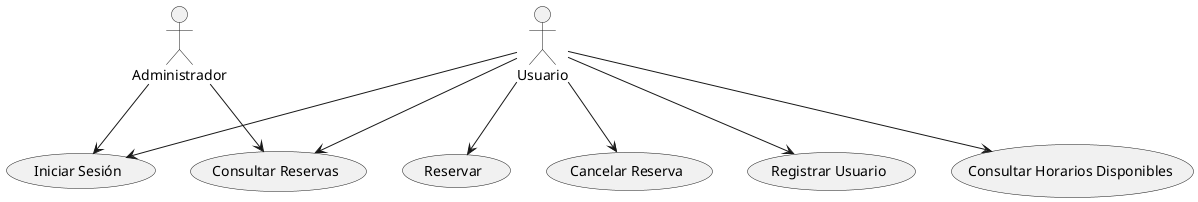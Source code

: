 @startuml
actor User as "Usuario"
actor Admin as "Administrador"

usecase "Registrar Usuario" as UC_Register
usecase "Iniciar Sesión" as UC_Login
usecase "Consultar Horarios Disponibles" as UC_CheckSlots
usecase "Reservar" as UC_Book
usecase "Consultar Reservas" as UC_ViewReservations
usecase "Cancelar Reserva" as UC_CancelReservation

User --> UC_Register
User --> UC_Login
User --> UC_CheckSlots
User --> UC_Book
User --> UC_ViewReservations
User --> UC_CancelReservation

Admin --> UC_Login
Admin --> UC_ViewReservations
@enduml
